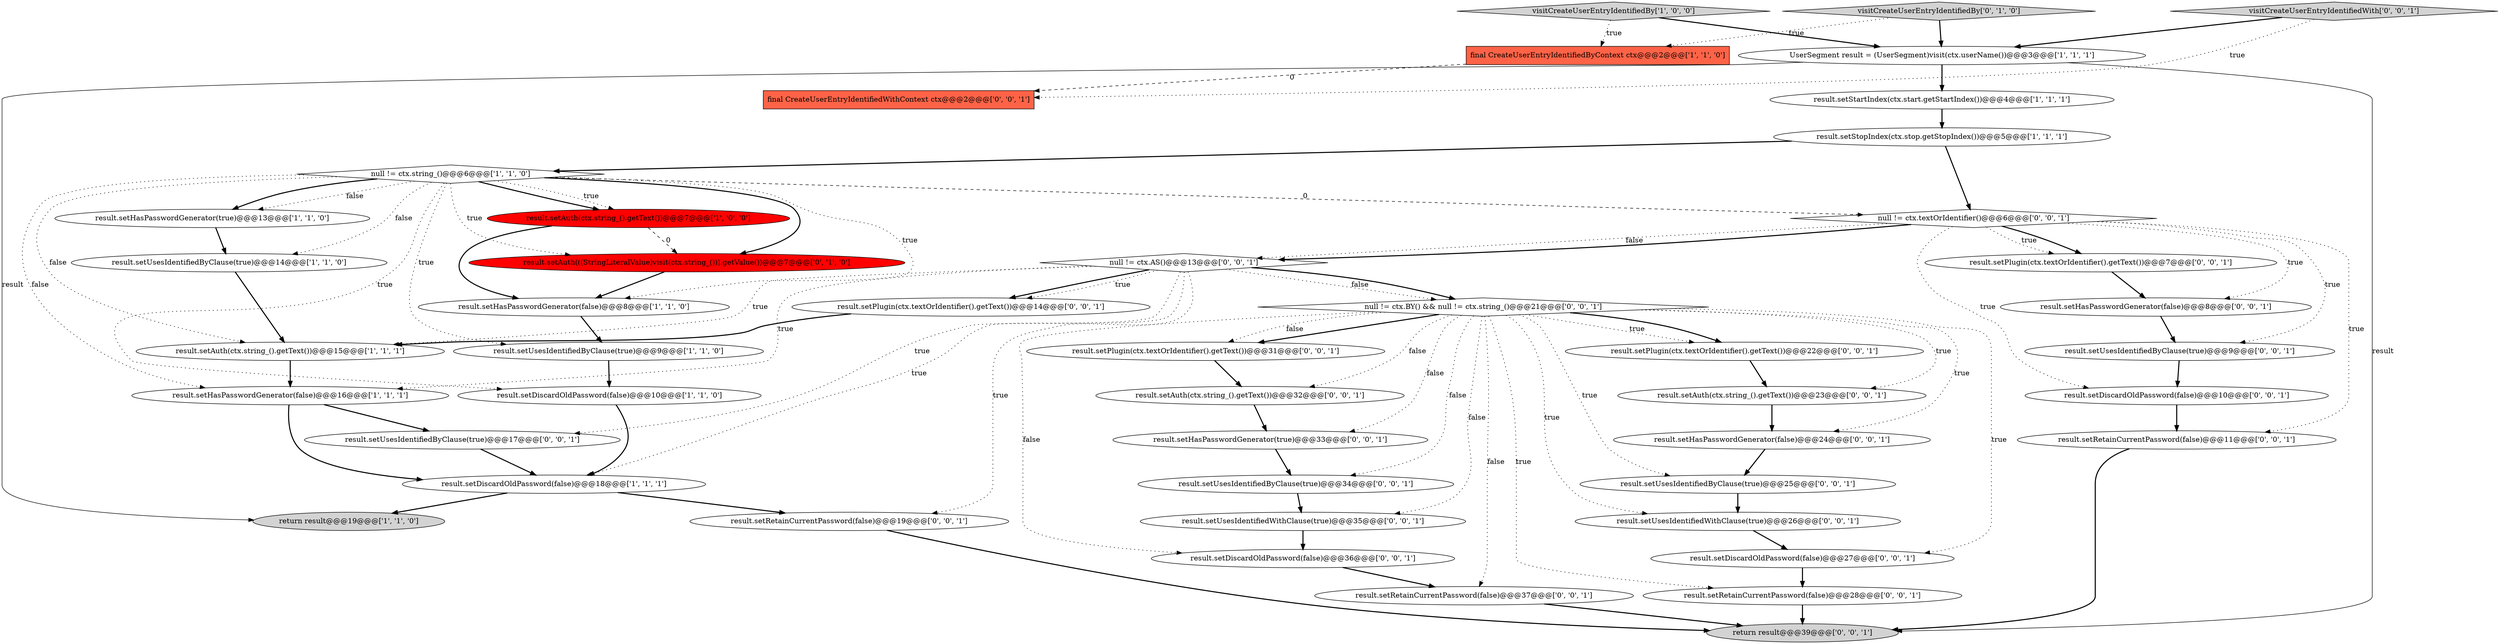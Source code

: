 digraph {
30 [style = filled, label = "result.setUsesIdentifiedByClause(true)@@@25@@@['0', '0', '1']", fillcolor = white, shape = ellipse image = "AAA0AAABBB3BBB"];
6 [style = filled, label = "result.setHasPasswordGenerator(false)@@@8@@@['1', '1', '0']", fillcolor = white, shape = ellipse image = "AAA0AAABBB1BBB"];
38 [style = filled, label = "result.setPlugin(ctx.textOrIdentifier().getText())@@@31@@@['0', '0', '1']", fillcolor = white, shape = ellipse image = "AAA0AAABBB3BBB"];
36 [style = filled, label = "return result@@@39@@@['0', '0', '1']", fillcolor = lightgray, shape = ellipse image = "AAA0AAABBB3BBB"];
31 [style = filled, label = "result.setRetainCurrentPassword(false)@@@11@@@['0', '0', '1']", fillcolor = white, shape = ellipse image = "AAA0AAABBB3BBB"];
19 [style = filled, label = "final CreateUserEntryIdentifiedWithContext ctx@@@2@@@['0', '0', '1']", fillcolor = tomato, shape = box image = "AAA0AAABBB3BBB"];
37 [style = filled, label = "null != ctx.textOrIdentifier()@@@6@@@['0', '0', '1']", fillcolor = white, shape = diamond image = "AAA0AAABBB3BBB"];
14 [style = filled, label = "visitCreateUserEntryIdentifiedBy['1', '0', '0']", fillcolor = lightgray, shape = diamond image = "AAA0AAABBB1BBB"];
25 [style = filled, label = "result.setDiscardOldPassword(false)@@@27@@@['0', '0', '1']", fillcolor = white, shape = ellipse image = "AAA0AAABBB3BBB"];
33 [style = filled, label = "result.setRetainCurrentPassword(false)@@@19@@@['0', '0', '1']", fillcolor = white, shape = ellipse image = "AAA0AAABBB3BBB"];
27 [style = filled, label = "result.setPlugin(ctx.textOrIdentifier().getText())@@@22@@@['0', '0', '1']", fillcolor = white, shape = ellipse image = "AAA0AAABBB3BBB"];
35 [style = filled, label = "result.setRetainCurrentPassword(false)@@@28@@@['0', '0', '1']", fillcolor = white, shape = ellipse image = "AAA0AAABBB3BBB"];
43 [style = filled, label = "result.setDiscardOldPassword(false)@@@10@@@['0', '0', '1']", fillcolor = white, shape = ellipse image = "AAA0AAABBB3BBB"];
7 [style = filled, label = "result.setHasPasswordGenerator(false)@@@16@@@['1', '1', '1']", fillcolor = white, shape = ellipse image = "AAA0AAABBB1BBB"];
16 [style = filled, label = "visitCreateUserEntryIdentifiedBy['0', '1', '0']", fillcolor = lightgray, shape = diamond image = "AAA0AAABBB2BBB"];
44 [style = filled, label = "result.setHasPasswordGenerator(false)@@@8@@@['0', '0', '1']", fillcolor = white, shape = ellipse image = "AAA0AAABBB3BBB"];
5 [style = filled, label = "result.setAuth(ctx.string_().getText())@@@15@@@['1', '1', '1']", fillcolor = white, shape = ellipse image = "AAA0AAABBB1BBB"];
8 [style = filled, label = "result.setDiscardOldPassword(false)@@@18@@@['1', '1', '1']", fillcolor = white, shape = ellipse image = "AAA0AAABBB1BBB"];
21 [style = filled, label = "result.setUsesIdentifiedWithClause(true)@@@26@@@['0', '0', '1']", fillcolor = white, shape = ellipse image = "AAA0AAABBB3BBB"];
23 [style = filled, label = "visitCreateUserEntryIdentifiedWith['0', '0', '1']", fillcolor = lightgray, shape = diamond image = "AAA0AAABBB3BBB"];
13 [style = filled, label = "return result@@@19@@@['1', '1', '0']", fillcolor = lightgray, shape = ellipse image = "AAA0AAABBB1BBB"];
12 [style = filled, label = "UserSegment result = (UserSegment)visit(ctx.userName())@@@3@@@['1', '1', '1']", fillcolor = white, shape = ellipse image = "AAA0AAABBB1BBB"];
32 [style = filled, label = "result.setPlugin(ctx.textOrIdentifier().getText())@@@14@@@['0', '0', '1']", fillcolor = white, shape = ellipse image = "AAA0AAABBB3BBB"];
45 [style = filled, label = "result.setDiscardOldPassword(false)@@@36@@@['0', '0', '1']", fillcolor = white, shape = ellipse image = "AAA0AAABBB3BBB"];
1 [style = filled, label = "final CreateUserEntryIdentifiedByContext ctx@@@2@@@['1', '1', '0']", fillcolor = tomato, shape = box image = "AAA0AAABBB1BBB"];
22 [style = filled, label = "result.setUsesIdentifiedByClause(true)@@@17@@@['0', '0', '1']", fillcolor = white, shape = ellipse image = "AAA0AAABBB3BBB"];
4 [style = filled, label = "null != ctx.string_()@@@6@@@['1', '1', '0']", fillcolor = white, shape = diamond image = "AAA0AAABBB1BBB"];
15 [style = filled, label = "result.setHasPasswordGenerator(true)@@@13@@@['1', '1', '0']", fillcolor = white, shape = ellipse image = "AAA0AAABBB1BBB"];
18 [style = filled, label = "result.setPlugin(ctx.textOrIdentifier().getText())@@@7@@@['0', '0', '1']", fillcolor = white, shape = ellipse image = "AAA0AAABBB3BBB"];
20 [style = filled, label = "result.setAuth(ctx.string_().getText())@@@23@@@['0', '0', '1']", fillcolor = white, shape = ellipse image = "AAA0AAABBB3BBB"];
34 [style = filled, label = "null != ctx.AS()@@@13@@@['0', '0', '1']", fillcolor = white, shape = diamond image = "AAA0AAABBB3BBB"];
41 [style = filled, label = "result.setUsesIdentifiedWithClause(true)@@@35@@@['0', '0', '1']", fillcolor = white, shape = ellipse image = "AAA0AAABBB3BBB"];
24 [style = filled, label = "result.setUsesIdentifiedByClause(true)@@@9@@@['0', '0', '1']", fillcolor = white, shape = ellipse image = "AAA0AAABBB3BBB"];
17 [style = filled, label = "result.setAuth(((StringLiteralValue)visit(ctx.string_())).getValue())@@@7@@@['0', '1', '0']", fillcolor = red, shape = ellipse image = "AAA1AAABBB2BBB"];
2 [style = filled, label = "result.setStartIndex(ctx.start.getStartIndex())@@@4@@@['1', '1', '1']", fillcolor = white, shape = ellipse image = "AAA0AAABBB1BBB"];
28 [style = filled, label = "result.setAuth(ctx.string_().getText())@@@32@@@['0', '0', '1']", fillcolor = white, shape = ellipse image = "AAA0AAABBB3BBB"];
40 [style = filled, label = "result.setUsesIdentifiedByClause(true)@@@34@@@['0', '0', '1']", fillcolor = white, shape = ellipse image = "AAA0AAABBB3BBB"];
0 [style = filled, label = "result.setAuth(ctx.string_().getText())@@@7@@@['1', '0', '0']", fillcolor = red, shape = ellipse image = "AAA1AAABBB1BBB"];
11 [style = filled, label = "result.setUsesIdentifiedByClause(true)@@@14@@@['1', '1', '0']", fillcolor = white, shape = ellipse image = "AAA0AAABBB1BBB"];
42 [style = filled, label = "null != ctx.BY() && null != ctx.string_()@@@21@@@['0', '0', '1']", fillcolor = white, shape = diamond image = "AAA0AAABBB3BBB"];
39 [style = filled, label = "result.setRetainCurrentPassword(false)@@@37@@@['0', '0', '1']", fillcolor = white, shape = ellipse image = "AAA0AAABBB3BBB"];
9 [style = filled, label = "result.setDiscardOldPassword(false)@@@10@@@['1', '1', '0']", fillcolor = white, shape = ellipse image = "AAA0AAABBB1BBB"];
10 [style = filled, label = "result.setStopIndex(ctx.stop.getStopIndex())@@@5@@@['1', '1', '1']", fillcolor = white, shape = ellipse image = "AAA0AAABBB1BBB"];
3 [style = filled, label = "result.setUsesIdentifiedByClause(true)@@@9@@@['1', '1', '0']", fillcolor = white, shape = ellipse image = "AAA0AAABBB1BBB"];
29 [style = filled, label = "result.setHasPasswordGenerator(true)@@@33@@@['0', '0', '1']", fillcolor = white, shape = ellipse image = "AAA0AAABBB3BBB"];
26 [style = filled, label = "result.setHasPasswordGenerator(false)@@@24@@@['0', '0', '1']", fillcolor = white, shape = ellipse image = "AAA0AAABBB3BBB"];
6->3 [style = bold, label=""];
20->26 [style = bold, label=""];
4->15 [style = bold, label=""];
1->19 [style = dashed, label="0"];
4->5 [style = dotted, label="false"];
24->43 [style = bold, label=""];
7->8 [style = bold, label=""];
25->35 [style = bold, label=""];
37->31 [style = dotted, label="true"];
22->8 [style = bold, label=""];
42->28 [style = dotted, label="false"];
12->2 [style = bold, label=""];
18->44 [style = bold, label=""];
15->11 [style = bold, label=""];
12->13 [style = solid, label="result"];
34->42 [style = dotted, label="false"];
34->32 [style = bold, label=""];
41->45 [style = bold, label=""];
23->12 [style = bold, label=""];
4->17 [style = dotted, label="true"];
42->40 [style = dotted, label="false"];
37->34 [style = dotted, label="false"];
42->38 [style = dotted, label="false"];
42->26 [style = dotted, label="true"];
4->7 [style = dotted, label="false"];
38->28 [style = bold, label=""];
4->0 [style = dotted, label="true"];
37->18 [style = dotted, label="true"];
34->42 [style = bold, label=""];
34->7 [style = dotted, label="true"];
21->25 [style = bold, label=""];
23->19 [style = dotted, label="true"];
9->8 [style = bold, label=""];
0->17 [style = dashed, label="0"];
4->15 [style = dotted, label="false"];
4->0 [style = bold, label=""];
34->22 [style = dotted, label="true"];
34->8 [style = dotted, label="true"];
16->1 [style = dotted, label="true"];
33->36 [style = bold, label=""];
42->45 [style = dotted, label="false"];
5->7 [style = bold, label=""];
29->40 [style = bold, label=""];
42->30 [style = dotted, label="true"];
14->1 [style = dotted, label="true"];
27->20 [style = bold, label=""];
42->38 [style = bold, label=""];
28->29 [style = bold, label=""];
8->33 [style = bold, label=""];
4->17 [style = bold, label=""];
17->6 [style = bold, label=""];
42->41 [style = dotted, label="false"];
42->29 [style = dotted, label="false"];
31->36 [style = bold, label=""];
2->10 [style = bold, label=""];
3->9 [style = bold, label=""];
7->22 [style = bold, label=""];
11->5 [style = bold, label=""];
30->21 [style = bold, label=""];
37->43 [style = dotted, label="true"];
4->3 [style = dotted, label="true"];
34->33 [style = dotted, label="true"];
42->20 [style = dotted, label="true"];
42->27 [style = bold, label=""];
44->24 [style = bold, label=""];
4->37 [style = dashed, label="0"];
37->44 [style = dotted, label="true"];
45->39 [style = bold, label=""];
8->13 [style = bold, label=""];
43->31 [style = bold, label=""];
10->37 [style = bold, label=""];
4->6 [style = dotted, label="true"];
34->32 [style = dotted, label="true"];
32->5 [style = bold, label=""];
34->5 [style = dotted, label="true"];
0->6 [style = bold, label=""];
37->24 [style = dotted, label="true"];
12->36 [style = solid, label="result"];
4->11 [style = dotted, label="false"];
26->30 [style = bold, label=""];
42->27 [style = dotted, label="true"];
37->34 [style = bold, label=""];
14->12 [style = bold, label=""];
40->41 [style = bold, label=""];
37->18 [style = bold, label=""];
10->4 [style = bold, label=""];
42->35 [style = dotted, label="true"];
42->25 [style = dotted, label="true"];
35->36 [style = bold, label=""];
4->9 [style = dotted, label="true"];
42->39 [style = dotted, label="false"];
42->21 [style = dotted, label="true"];
39->36 [style = bold, label=""];
16->12 [style = bold, label=""];
}
